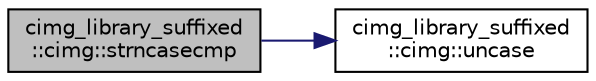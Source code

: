 digraph "cimg_library_suffixed::cimg::strncasecmp"
{
  edge [fontname="Helvetica",fontsize="10",labelfontname="Helvetica",labelfontsize="10"];
  node [fontname="Helvetica",fontsize="10",shape=record];
  rankdir="LR";
  Node1 [label="cimg_library_suffixed\l::cimg::strncasecmp",height=0.2,width=0.4,color="black", fillcolor="grey75", style="filled" fontcolor="black"];
  Node1 -> Node2 [color="midnightblue",fontsize="10",style="solid",fontname="Helvetica"];
  Node2 [label="cimg_library_suffixed\l::cimg::uncase",height=0.2,width=0.4,color="black", fillcolor="white", style="filled",URL="$namespacecimg__library__suffixed_1_1cimg.html#a531109839b809cdfc0b7ccb24e4b4a05",tooltip="Convert ascii character to lower case."];
}
